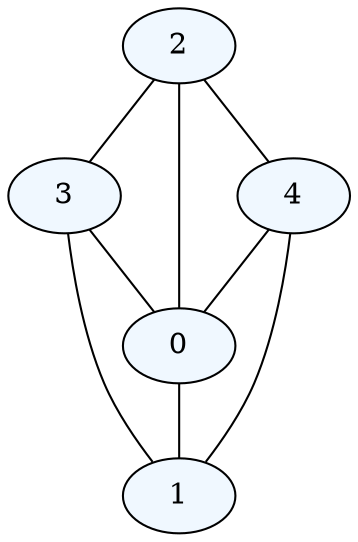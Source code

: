 strict graph {
    node [label="\N", style=filled];    0	[fillcolor=aliceblue];
    1	[fillcolor=aliceblue];
    2	[fillcolor=aliceblue];
    3	[fillcolor=aliceblue];
    4	[fillcolor=aliceblue];
    2 -- 3
    2 -- 4
    4 -- 1
    2 -- 0
    2 -- 4
    3 -- 1
    0 -- 1
    4 -- 0
    4 -- 0
    4 -- 2
    3 -- 0

}